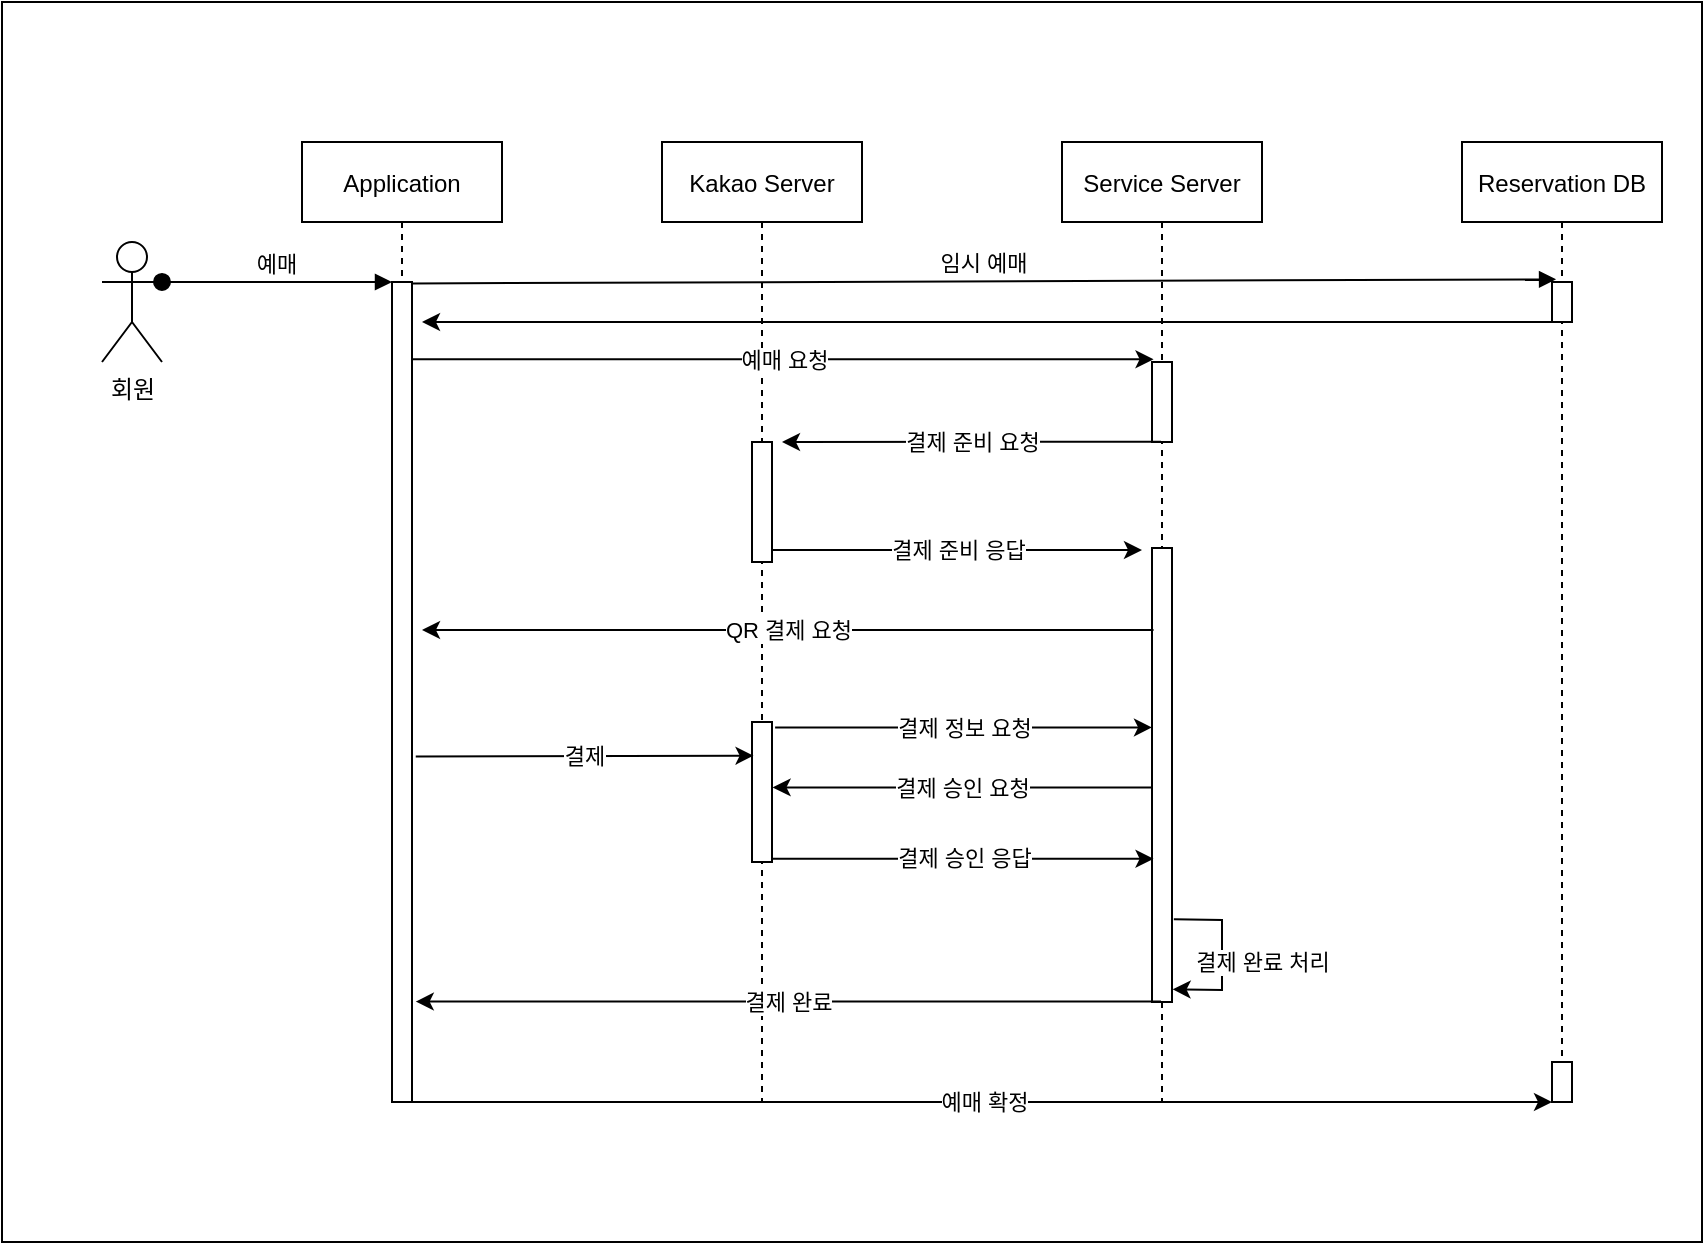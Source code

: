 <mxfile version="16.2.6" type="github">
  <diagram id="kgpKYQtTHZ0yAKxKKP6v" name="Page-1">
    <mxGraphModel dx="1921" dy="515" grid="1" gridSize="10" guides="1" tooltips="1" connect="1" arrows="1" fold="1" page="1" pageScale="1" pageWidth="850" pageHeight="1100" math="0" shadow="0">
      <root>
        <mxCell id="0" />
        <mxCell id="1" parent="0" />
        <mxCell id="hIWwmgVT_ScR9MW9IXAg-31" value="" style="rounded=0;whiteSpace=wrap;html=1;" vertex="1" parent="1">
          <mxGeometry x="-30" y="10" width="850" height="620" as="geometry" />
        </mxCell>
        <mxCell id="3nuBFxr9cyL0pnOWT2aG-1" value="Application" style="shape=umlLifeline;perimeter=lifelinePerimeter;container=1;collapsible=0;recursiveResize=0;rounded=0;shadow=0;strokeWidth=1;" parent="1" vertex="1">
          <mxGeometry x="120" y="80" width="100" height="480" as="geometry" />
        </mxCell>
        <mxCell id="3nuBFxr9cyL0pnOWT2aG-2" value="" style="points=[];perimeter=orthogonalPerimeter;rounded=0;shadow=0;strokeWidth=1;" parent="3nuBFxr9cyL0pnOWT2aG-1" vertex="1">
          <mxGeometry x="45" y="70" width="10" height="410" as="geometry" />
        </mxCell>
        <mxCell id="3nuBFxr9cyL0pnOWT2aG-5" value="Kakao Server" style="shape=umlLifeline;perimeter=lifelinePerimeter;container=1;collapsible=0;recursiveResize=0;rounded=0;shadow=0;strokeWidth=1;" parent="1" vertex="1">
          <mxGeometry x="300" y="80" width="100" height="480" as="geometry" />
        </mxCell>
        <mxCell id="3nuBFxr9cyL0pnOWT2aG-6" value="" style="points=[];perimeter=orthogonalPerimeter;rounded=0;shadow=0;strokeWidth=1;" parent="3nuBFxr9cyL0pnOWT2aG-5" vertex="1">
          <mxGeometry x="45" y="150" width="10" height="60" as="geometry" />
        </mxCell>
        <mxCell id="hIWwmgVT_ScR9MW9IXAg-19" value="" style="points=[];perimeter=orthogonalPerimeter;rounded=0;shadow=0;strokeWidth=1;" vertex="1" parent="3nuBFxr9cyL0pnOWT2aG-5">
          <mxGeometry x="45" y="290" width="10" height="70" as="geometry" />
        </mxCell>
        <mxCell id="3nuBFxr9cyL0pnOWT2aG-8" value="임시 예매" style="verticalAlign=bottom;endArrow=block;shadow=0;strokeWidth=1;entryX=0.204;entryY=-0.067;entryDx=0;entryDy=0;entryPerimeter=0;" parent="1" target="hIWwmgVT_ScR9MW9IXAg-4" edge="1">
          <mxGeometry relative="1" as="geometry">
            <mxPoint x="175" y="150.7" as="sourcePoint" />
            <mxPoint x="740" y="151" as="targetPoint" />
          </mxGeometry>
        </mxCell>
        <mxCell id="hIWwmgVT_ScR9MW9IXAg-1" value="Service Server" style="shape=umlLifeline;perimeter=lifelinePerimeter;container=1;collapsible=0;recursiveResize=0;rounded=0;shadow=0;strokeWidth=1;" vertex="1" parent="1">
          <mxGeometry x="500" y="80" width="100" height="480" as="geometry" />
        </mxCell>
        <mxCell id="hIWwmgVT_ScR9MW9IXAg-11" value="" style="points=[];perimeter=orthogonalPerimeter;rounded=0;shadow=0;strokeWidth=1;" vertex="1" parent="hIWwmgVT_ScR9MW9IXAg-1">
          <mxGeometry x="45" y="110" width="10" height="40" as="geometry" />
        </mxCell>
        <mxCell id="hIWwmgVT_ScR9MW9IXAg-2" value="" style="points=[];perimeter=orthogonalPerimeter;rounded=0;shadow=0;strokeWidth=1;" vertex="1" parent="hIWwmgVT_ScR9MW9IXAg-1">
          <mxGeometry x="45" y="203" width="10" height="227" as="geometry" />
        </mxCell>
        <mxCell id="hIWwmgVT_ScR9MW9IXAg-15" value="결제 준비 응답" style="endArrow=classic;html=1;rounded=0;" edge="1" parent="hIWwmgVT_ScR9MW9IXAg-1">
          <mxGeometry width="50" height="50" relative="1" as="geometry">
            <mxPoint x="-145" y="204" as="sourcePoint" />
            <mxPoint x="40" y="204" as="targetPoint" />
          </mxGeometry>
        </mxCell>
        <mxCell id="hIWwmgVT_ScR9MW9IXAg-26" value="결제 완료 처리" style="endArrow=classic;html=1;rounded=0;exitX=1.092;exitY=0.818;exitDx=0;exitDy=0;exitPerimeter=0;entryX=1.029;entryY=0.972;entryDx=0;entryDy=0;entryPerimeter=0;" edge="1" parent="hIWwmgVT_ScR9MW9IXAg-1" source="hIWwmgVT_ScR9MW9IXAg-2" target="hIWwmgVT_ScR9MW9IXAg-2">
          <mxGeometry x="0.076" y="20" width="50" height="50" relative="1" as="geometry">
            <mxPoint x="60" y="410" as="sourcePoint" />
            <mxPoint x="110" y="430" as="targetPoint" />
            <Array as="points">
              <mxPoint x="80" y="389" />
              <mxPoint x="80" y="424" />
            </Array>
            <mxPoint as="offset" />
          </mxGeometry>
        </mxCell>
        <mxCell id="hIWwmgVT_ScR9MW9IXAg-3" value="Reservation DB" style="shape=umlLifeline;perimeter=lifelinePerimeter;container=1;collapsible=0;recursiveResize=0;rounded=0;shadow=0;strokeWidth=1;" vertex="1" parent="1">
          <mxGeometry x="700" y="80" width="100" height="480" as="geometry" />
        </mxCell>
        <mxCell id="hIWwmgVT_ScR9MW9IXAg-4" value="" style="points=[];perimeter=orthogonalPerimeter;rounded=0;shadow=0;strokeWidth=1;" vertex="1" parent="hIWwmgVT_ScR9MW9IXAg-3">
          <mxGeometry x="45" y="70" width="10" height="20" as="geometry" />
        </mxCell>
        <mxCell id="hIWwmgVT_ScR9MW9IXAg-29" value="" style="points=[];perimeter=orthogonalPerimeter;rounded=0;shadow=0;strokeWidth=1;" vertex="1" parent="hIWwmgVT_ScR9MW9IXAg-3">
          <mxGeometry x="45" y="460" width="10" height="20" as="geometry" />
        </mxCell>
        <mxCell id="hIWwmgVT_ScR9MW9IXAg-30" value="예매 확정" style="endArrow=classic;html=1;rounded=0;" edge="1" parent="hIWwmgVT_ScR9MW9IXAg-3">
          <mxGeometry width="50" height="50" relative="1" as="geometry">
            <mxPoint x="-524.5" y="480" as="sourcePoint" />
            <mxPoint x="45" y="480" as="targetPoint" />
          </mxGeometry>
        </mxCell>
        <mxCell id="hIWwmgVT_ScR9MW9IXAg-5" value="회원" style="shape=umlActor;verticalLabelPosition=bottom;verticalAlign=top;html=1;outlineConnect=0;" vertex="1" parent="1">
          <mxGeometry x="20" y="130" width="30" height="60" as="geometry" />
        </mxCell>
        <mxCell id="3nuBFxr9cyL0pnOWT2aG-3" value="예매" style="verticalAlign=bottom;startArrow=oval;endArrow=block;startSize=8;shadow=0;strokeWidth=1;exitX=1;exitY=0.333;exitDx=0;exitDy=0;exitPerimeter=0;" parent="1" target="3nuBFxr9cyL0pnOWT2aG-2" edge="1" source="hIWwmgVT_ScR9MW9IXAg-5">
          <mxGeometry relative="1" as="geometry">
            <mxPoint x="80" y="140" as="sourcePoint" />
          </mxGeometry>
        </mxCell>
        <mxCell id="hIWwmgVT_ScR9MW9IXAg-12" value="" style="endArrow=classic;html=1;rounded=0;" edge="1" parent="1">
          <mxGeometry width="50" height="50" relative="1" as="geometry">
            <mxPoint x="745" y="170" as="sourcePoint" />
            <mxPoint x="180" y="170" as="targetPoint" />
          </mxGeometry>
        </mxCell>
        <mxCell id="hIWwmgVT_ScR9MW9IXAg-13" value="예매 요청" style="endArrow=classic;html=1;rounded=0;entryX=0.077;entryY=-0.034;entryDx=0;entryDy=0;entryPerimeter=0;" edge="1" parent="1" source="3nuBFxr9cyL0pnOWT2aG-2" target="hIWwmgVT_ScR9MW9IXAg-11">
          <mxGeometry width="50" height="50" relative="1" as="geometry">
            <mxPoint x="390" y="240" as="sourcePoint" />
            <mxPoint x="440" y="190" as="targetPoint" />
          </mxGeometry>
        </mxCell>
        <mxCell id="hIWwmgVT_ScR9MW9IXAg-14" value="결제 준비 요청" style="endArrow=classic;html=1;rounded=0;" edge="1" parent="1">
          <mxGeometry width="50" height="50" relative="1" as="geometry">
            <mxPoint x="549.5" y="229.86" as="sourcePoint" />
            <mxPoint x="360" y="230" as="targetPoint" />
          </mxGeometry>
        </mxCell>
        <mxCell id="hIWwmgVT_ScR9MW9IXAg-16" value="QR 결제 요청" style="endArrow=classic;html=1;rounded=0;exitX=0.077;exitY=0.194;exitDx=0;exitDy=0;exitPerimeter=0;" edge="1" parent="1">
          <mxGeometry width="50" height="50" relative="1" as="geometry">
            <mxPoint x="545.77" y="324.04" as="sourcePoint" />
            <mxPoint x="180" y="324" as="targetPoint" />
          </mxGeometry>
        </mxCell>
        <mxCell id="hIWwmgVT_ScR9MW9IXAg-20" value="결제" style="endArrow=classic;html=1;rounded=0;exitX=1.188;exitY=0.725;exitDx=0;exitDy=0;exitPerimeter=0;entryX=0.077;entryY=0.047;entryDx=0;entryDy=0;entryPerimeter=0;" edge="1" parent="1">
          <mxGeometry width="50" height="50" relative="1" as="geometry">
            <mxPoint x="176.88" y="387.25" as="sourcePoint" />
            <mxPoint x="345.77" y="386.82" as="targetPoint" />
          </mxGeometry>
        </mxCell>
        <mxCell id="hIWwmgVT_ScR9MW9IXAg-21" value="결제 정보 요청" style="endArrow=classic;html=1;rounded=0;exitX=1.156;exitY=0.195;exitDx=0;exitDy=0;exitPerimeter=0;" edge="1" parent="1">
          <mxGeometry width="50" height="50" relative="1" as="geometry">
            <mxPoint x="356.56" y="372.7" as="sourcePoint" />
            <mxPoint x="545" y="372.7" as="targetPoint" />
          </mxGeometry>
        </mxCell>
        <mxCell id="hIWwmgVT_ScR9MW9IXAg-24" value="결제 승인 요청" style="endArrow=classic;html=1;rounded=0;entryX=1.029;entryY=0.467;entryDx=0;entryDy=0;entryPerimeter=0;" edge="1" parent="1" source="hIWwmgVT_ScR9MW9IXAg-2" target="hIWwmgVT_ScR9MW9IXAg-19">
          <mxGeometry width="50" height="50" relative="1" as="geometry">
            <mxPoint x="420" y="300" as="sourcePoint" />
            <mxPoint x="360" y="404" as="targetPoint" />
          </mxGeometry>
        </mxCell>
        <mxCell id="hIWwmgVT_ScR9MW9IXAg-25" value="결제 승인 응답" style="endArrow=classic;html=1;rounded=0;entryX=0.077;entryY=0.915;entryDx=0;entryDy=0;entryPerimeter=0;" edge="1" parent="1" source="hIWwmgVT_ScR9MW9IXAg-19">
          <mxGeometry width="50" height="50" relative="1" as="geometry">
            <mxPoint x="360" y="438" as="sourcePoint" />
            <mxPoint x="545.77" y="438.4" as="targetPoint" />
          </mxGeometry>
        </mxCell>
        <mxCell id="hIWwmgVT_ScR9MW9IXAg-27" value="결제 완료" style="endArrow=classic;html=1;rounded=0;entryX=1.188;entryY=0.88;entryDx=0;entryDy=0;entryPerimeter=0;" edge="1" parent="1">
          <mxGeometry width="50" height="50" relative="1" as="geometry">
            <mxPoint x="549.5" y="509.8" as="sourcePoint" />
            <mxPoint x="176.88" y="509.8" as="targetPoint" />
          </mxGeometry>
        </mxCell>
      </root>
    </mxGraphModel>
  </diagram>
</mxfile>
